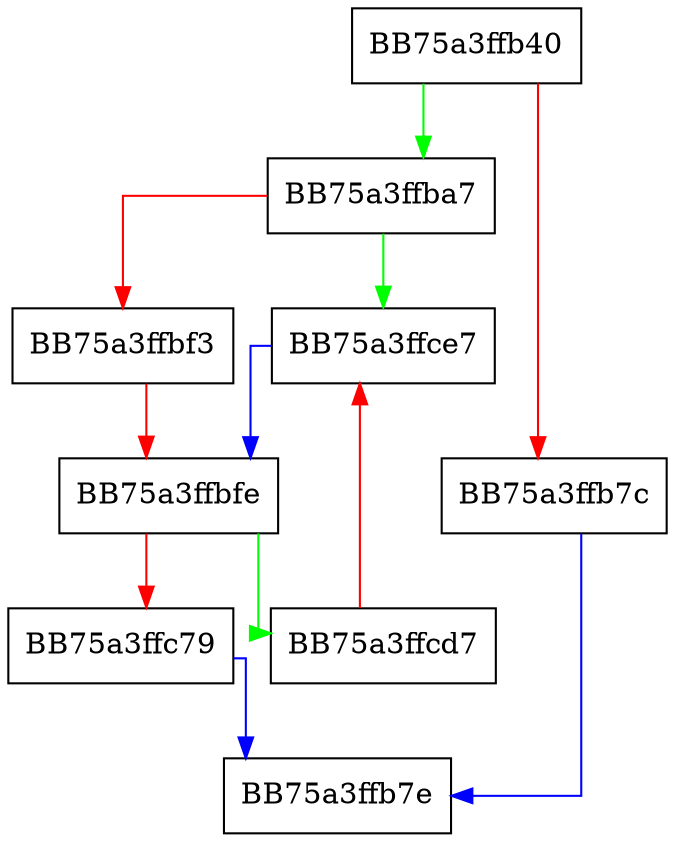 digraph RollingQueueAppend {
  node [shape="box"];
  graph [splines=ortho];
  BB75a3ffb40 -> BB75a3ffba7 [color="green"];
  BB75a3ffb40 -> BB75a3ffb7c [color="red"];
  BB75a3ffb7c -> BB75a3ffb7e [color="blue"];
  BB75a3ffba7 -> BB75a3ffce7 [color="green"];
  BB75a3ffba7 -> BB75a3ffbf3 [color="red"];
  BB75a3ffbf3 -> BB75a3ffbfe [color="red"];
  BB75a3ffbfe -> BB75a3ffcd7 [color="green"];
  BB75a3ffbfe -> BB75a3ffc79 [color="red"];
  BB75a3ffc79 -> BB75a3ffb7e [color="blue"];
  BB75a3ffcd7 -> BB75a3ffce7 [color="red"];
  BB75a3ffce7 -> BB75a3ffbfe [color="blue"];
}